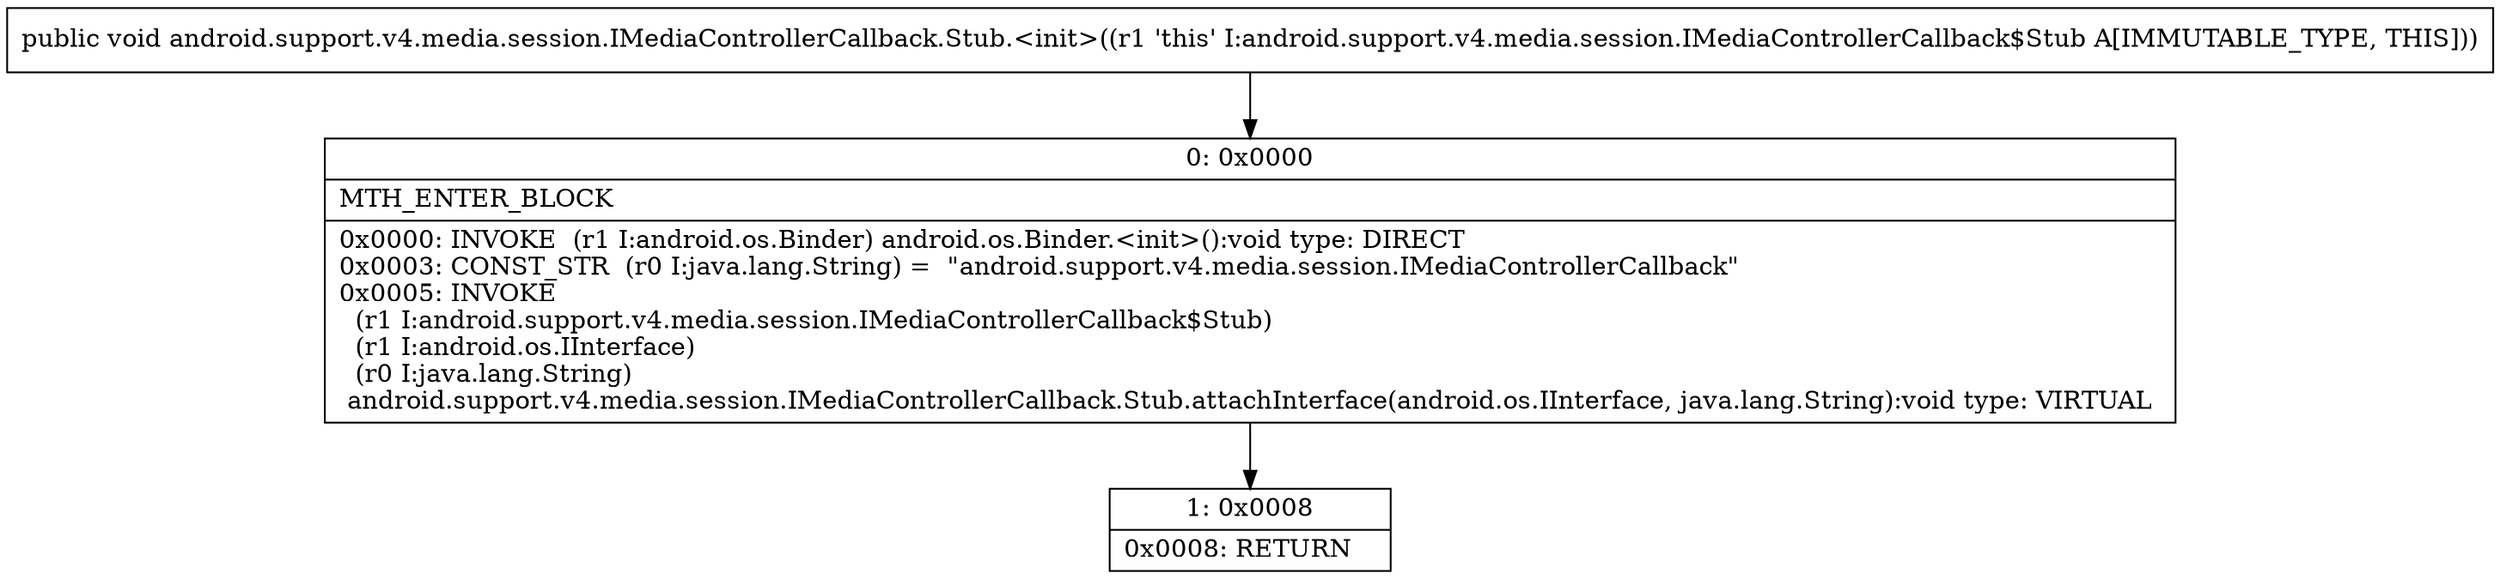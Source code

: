 digraph "CFG forandroid.support.v4.media.session.IMediaControllerCallback.Stub.\<init\>()V" {
Node_0 [shape=record,label="{0\:\ 0x0000|MTH_ENTER_BLOCK\l|0x0000: INVOKE  (r1 I:android.os.Binder) android.os.Binder.\<init\>():void type: DIRECT \l0x0003: CONST_STR  (r0 I:java.lang.String) =  \"android.support.v4.media.session.IMediaControllerCallback\" \l0x0005: INVOKE  \l  (r1 I:android.support.v4.media.session.IMediaControllerCallback$Stub)\l  (r1 I:android.os.IInterface)\l  (r0 I:java.lang.String)\l android.support.v4.media.session.IMediaControllerCallback.Stub.attachInterface(android.os.IInterface, java.lang.String):void type: VIRTUAL \l}"];
Node_1 [shape=record,label="{1\:\ 0x0008|0x0008: RETURN   \l}"];
MethodNode[shape=record,label="{public void android.support.v4.media.session.IMediaControllerCallback.Stub.\<init\>((r1 'this' I:android.support.v4.media.session.IMediaControllerCallback$Stub A[IMMUTABLE_TYPE, THIS])) }"];
MethodNode -> Node_0;
Node_0 -> Node_1;
}

